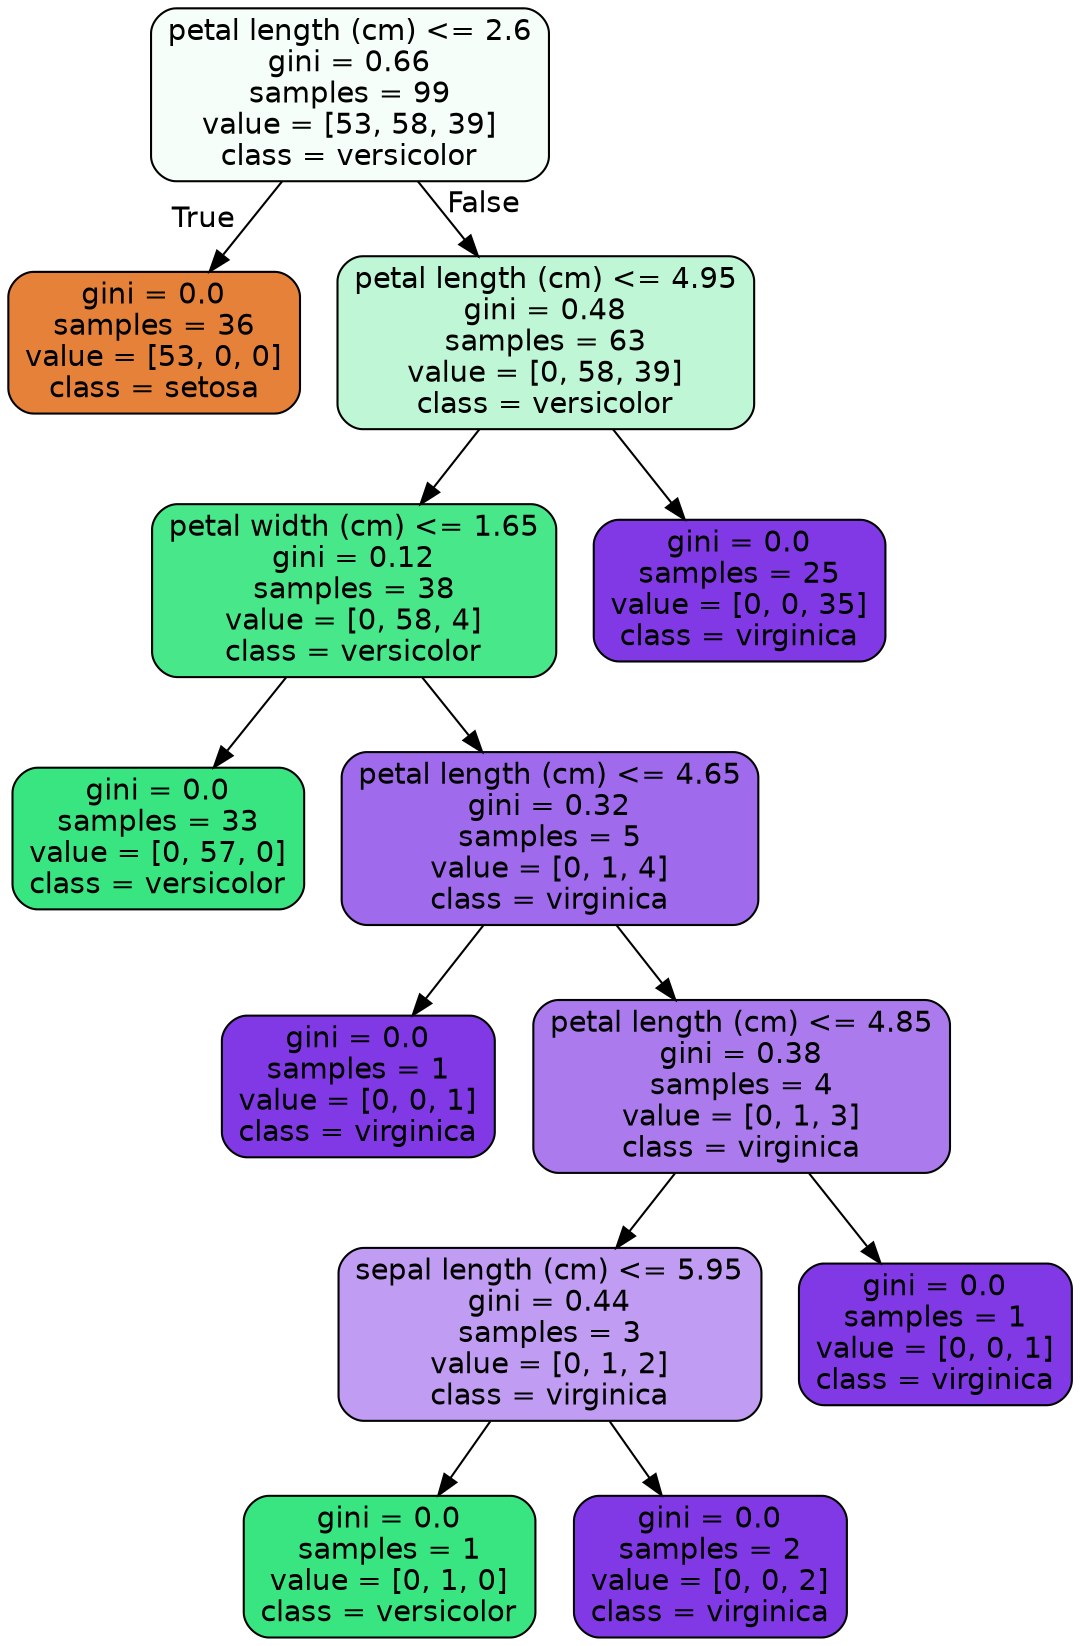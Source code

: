 digraph Tree {
node [shape=box, style="filled, rounded", color="black", fontname="helvetica"] ;
edge [fontname="helvetica"] ;
0 [label="petal length (cm) <= 2.6\ngini = 0.66\nsamples = 99\nvalue = [53, 58, 39]\nclass = versicolor", fillcolor="#f5fef9"] ;
1 [label="gini = 0.0\nsamples = 36\nvalue = [53, 0, 0]\nclass = setosa", fillcolor="#e58139"] ;
0 -> 1 [labeldistance=2.5, labelangle=45, headlabel="True"] ;
2 [label="petal length (cm) <= 4.95\ngini = 0.48\nsamples = 63\nvalue = [0, 58, 39]\nclass = versicolor", fillcolor="#bef6d6"] ;
0 -> 2 [labeldistance=2.5, labelangle=-45, headlabel="False"] ;
3 [label="petal width (cm) <= 1.65\ngini = 0.12\nsamples = 38\nvalue = [0, 58, 4]\nclass = versicolor", fillcolor="#47e78a"] ;
2 -> 3 ;
4 [label="gini = 0.0\nsamples = 33\nvalue = [0, 57, 0]\nclass = versicolor", fillcolor="#39e581"] ;
3 -> 4 ;
5 [label="petal length (cm) <= 4.65\ngini = 0.32\nsamples = 5\nvalue = [0, 1, 4]\nclass = virginica", fillcolor="#a06aec"] ;
3 -> 5 ;
6 [label="gini = 0.0\nsamples = 1\nvalue = [0, 0, 1]\nclass = virginica", fillcolor="#8139e5"] ;
5 -> 6 ;
7 [label="petal length (cm) <= 4.85\ngini = 0.38\nsamples = 4\nvalue = [0, 1, 3]\nclass = virginica", fillcolor="#ab7bee"] ;
5 -> 7 ;
8 [label="sepal length (cm) <= 5.95\ngini = 0.44\nsamples = 3\nvalue = [0, 1, 2]\nclass = virginica", fillcolor="#c09cf2"] ;
7 -> 8 ;
9 [label="gini = 0.0\nsamples = 1\nvalue = [0, 1, 0]\nclass = versicolor", fillcolor="#39e581"] ;
8 -> 9 ;
10 [label="gini = 0.0\nsamples = 2\nvalue = [0, 0, 2]\nclass = virginica", fillcolor="#8139e5"] ;
8 -> 10 ;
11 [label="gini = 0.0\nsamples = 1\nvalue = [0, 0, 1]\nclass = virginica", fillcolor="#8139e5"] ;
7 -> 11 ;
12 [label="gini = 0.0\nsamples = 25\nvalue = [0, 0, 35]\nclass = virginica", fillcolor="#8139e5"] ;
2 -> 12 ;
}
